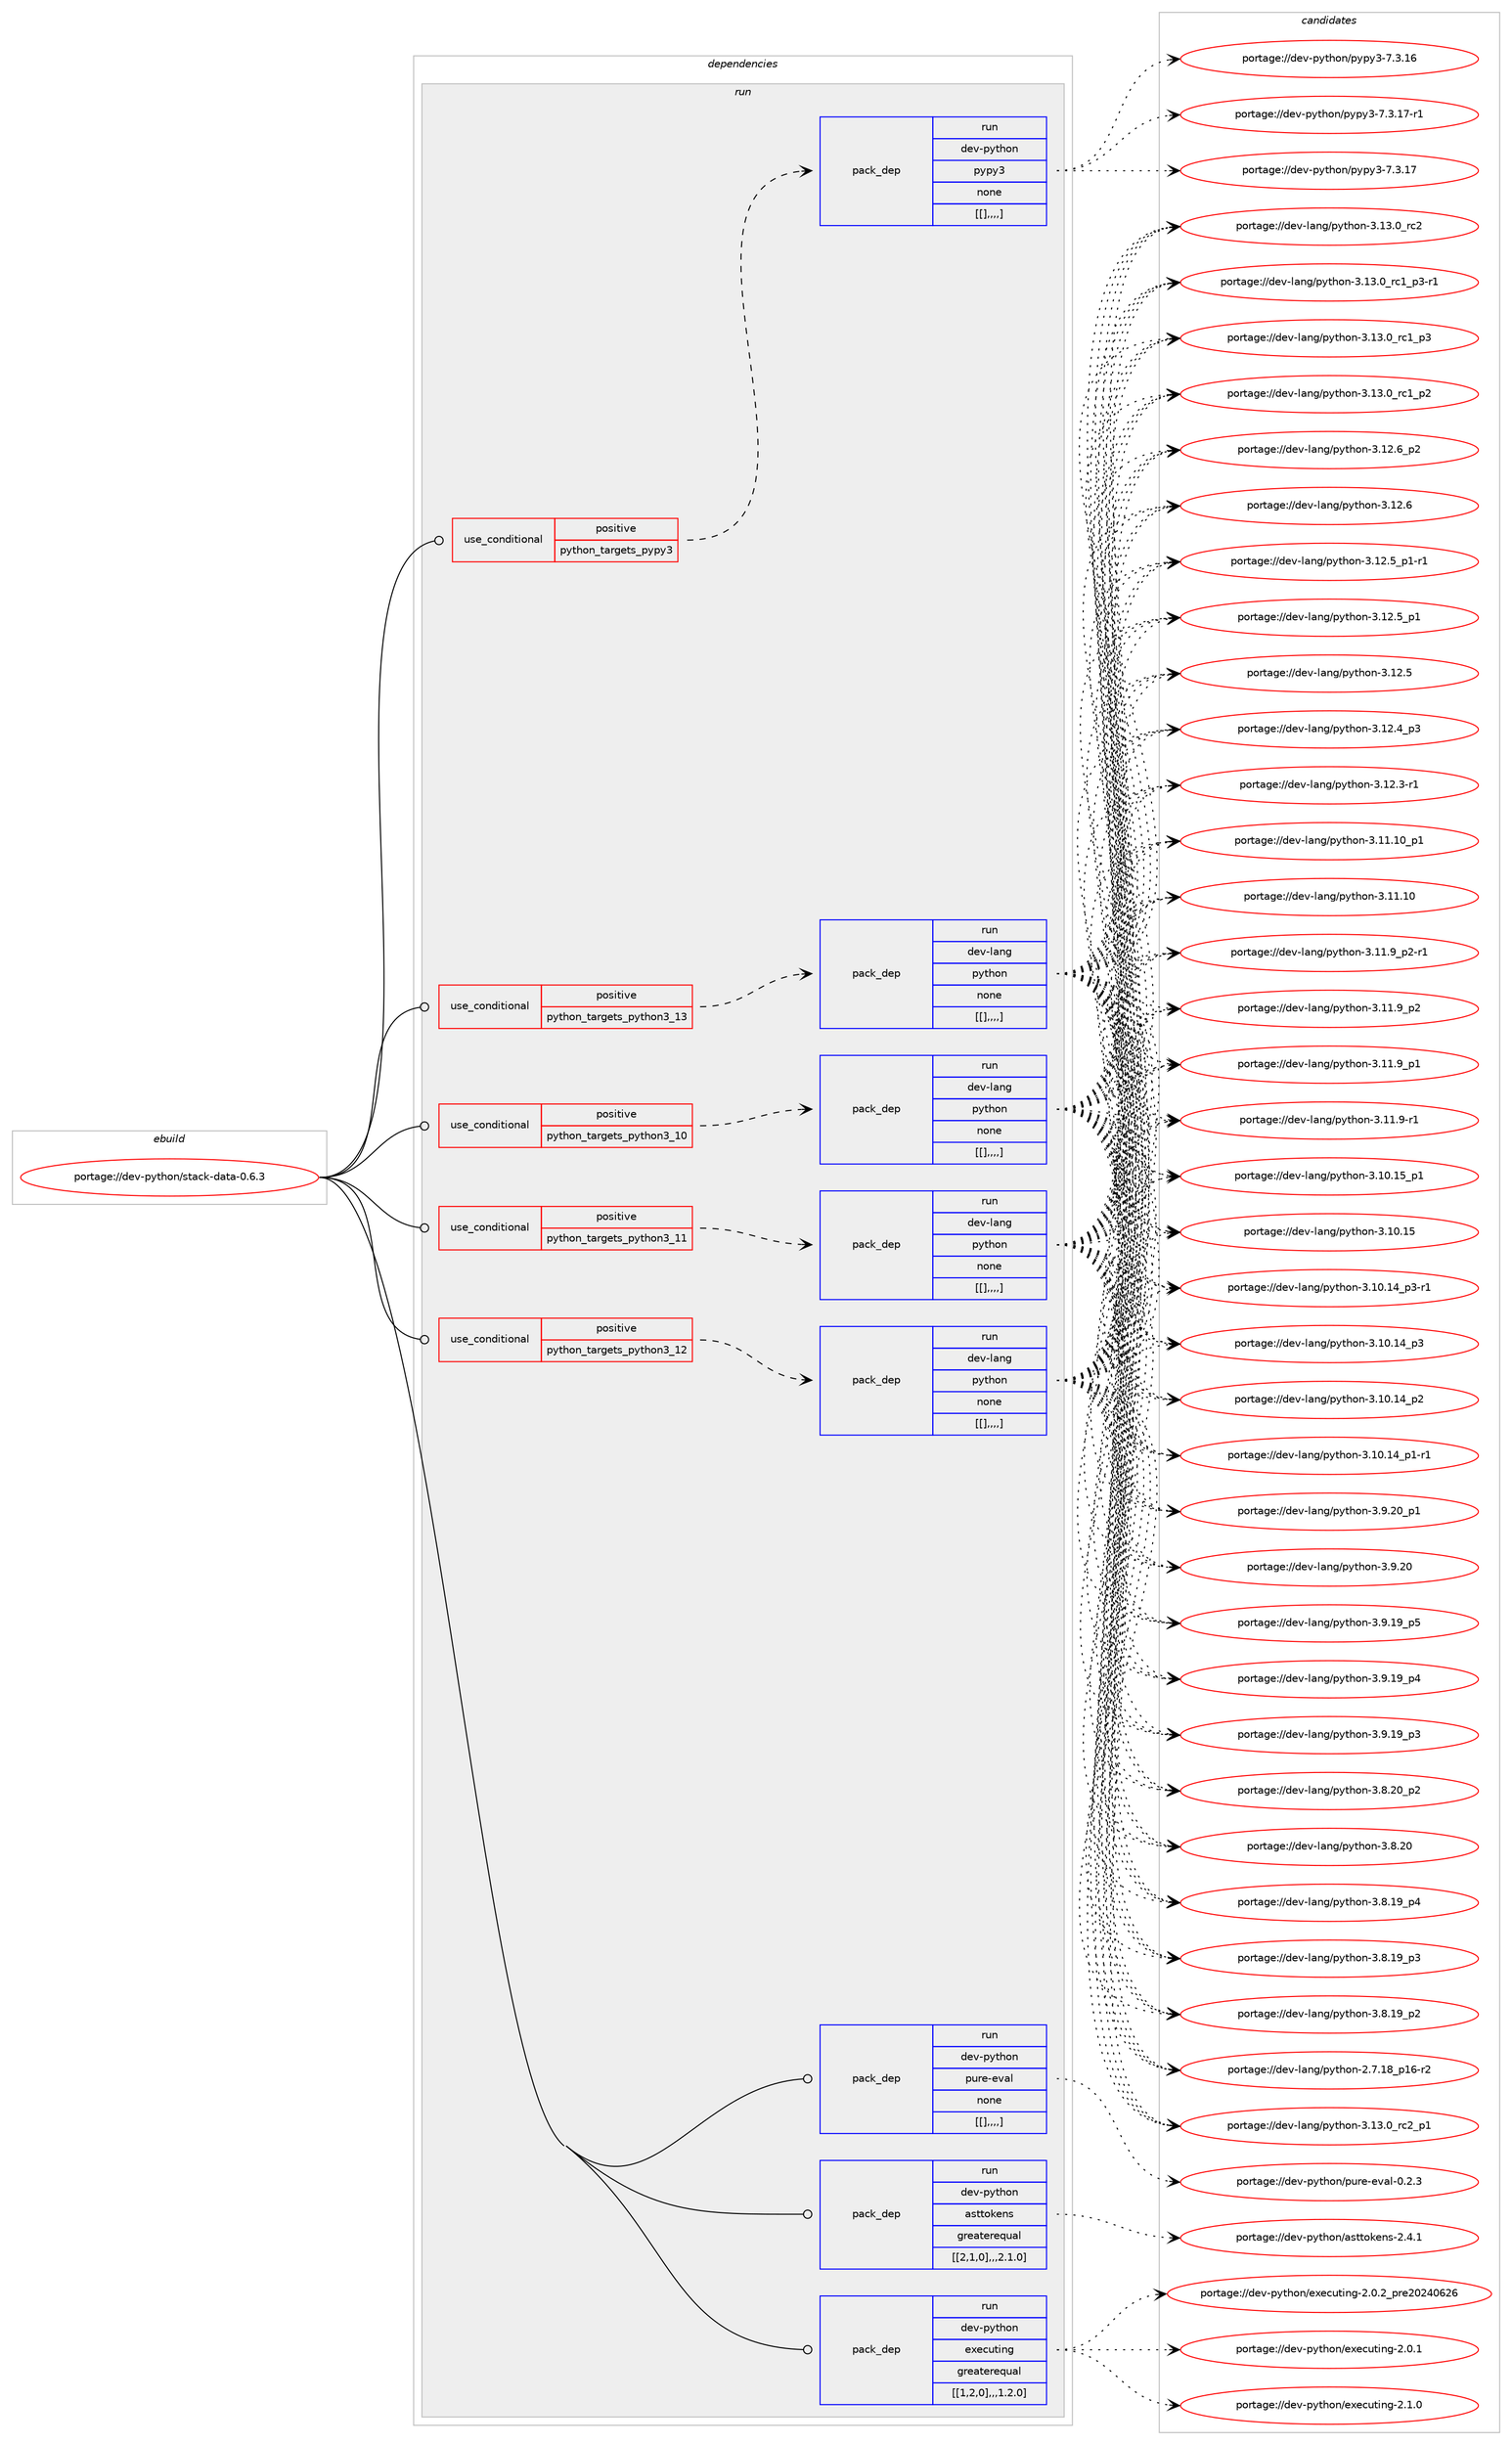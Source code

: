 digraph prolog {

# *************
# Graph options
# *************

newrank=true;
concentrate=true;
compound=true;
graph [rankdir=LR,fontname=Helvetica,fontsize=10,ranksep=1.5];#, ranksep=2.5, nodesep=0.2];
edge  [arrowhead=vee];
node  [fontname=Helvetica,fontsize=10];

# **********
# The ebuild
# **********

subgraph cluster_leftcol {
color=gray;
label=<<i>ebuild</i>>;
id [label="portage://dev-python/stack-data-0.6.3", color=red, width=4, href="../dev-python/stack-data-0.6.3.svg"];
}

# ****************
# The dependencies
# ****************

subgraph cluster_midcol {
color=gray;
label=<<i>dependencies</i>>;
subgraph cluster_compile {
fillcolor="#eeeeee";
style=filled;
label=<<i>compile</i>>;
}
subgraph cluster_compileandrun {
fillcolor="#eeeeee";
style=filled;
label=<<i>compile and run</i>>;
}
subgraph cluster_run {
fillcolor="#eeeeee";
style=filled;
label=<<i>run</i>>;
subgraph cond41836 {
dependency168052 [label=<<TABLE BORDER="0" CELLBORDER="1" CELLSPACING="0" CELLPADDING="4"><TR><TD ROWSPAN="3" CELLPADDING="10">use_conditional</TD></TR><TR><TD>positive</TD></TR><TR><TD>python_targets_pypy3</TD></TR></TABLE>>, shape=none, color=red];
subgraph pack124958 {
dependency168053 [label=<<TABLE BORDER="0" CELLBORDER="1" CELLSPACING="0" CELLPADDING="4" WIDTH="220"><TR><TD ROWSPAN="6" CELLPADDING="30">pack_dep</TD></TR><TR><TD WIDTH="110">run</TD></TR><TR><TD>dev-python</TD></TR><TR><TD>pypy3</TD></TR><TR><TD>none</TD></TR><TR><TD>[[],,,,]</TD></TR></TABLE>>, shape=none, color=blue];
}
dependency168052:e -> dependency168053:w [weight=20,style="dashed",arrowhead="vee"];
}
id:e -> dependency168052:w [weight=20,style="solid",arrowhead="odot"];
subgraph cond41837 {
dependency168054 [label=<<TABLE BORDER="0" CELLBORDER="1" CELLSPACING="0" CELLPADDING="4"><TR><TD ROWSPAN="3" CELLPADDING="10">use_conditional</TD></TR><TR><TD>positive</TD></TR><TR><TD>python_targets_python3_10</TD></TR></TABLE>>, shape=none, color=red];
subgraph pack124959 {
dependency168055 [label=<<TABLE BORDER="0" CELLBORDER="1" CELLSPACING="0" CELLPADDING="4" WIDTH="220"><TR><TD ROWSPAN="6" CELLPADDING="30">pack_dep</TD></TR><TR><TD WIDTH="110">run</TD></TR><TR><TD>dev-lang</TD></TR><TR><TD>python</TD></TR><TR><TD>none</TD></TR><TR><TD>[[],,,,]</TD></TR></TABLE>>, shape=none, color=blue];
}
dependency168054:e -> dependency168055:w [weight=20,style="dashed",arrowhead="vee"];
}
id:e -> dependency168054:w [weight=20,style="solid",arrowhead="odot"];
subgraph cond41838 {
dependency168056 [label=<<TABLE BORDER="0" CELLBORDER="1" CELLSPACING="0" CELLPADDING="4"><TR><TD ROWSPAN="3" CELLPADDING="10">use_conditional</TD></TR><TR><TD>positive</TD></TR><TR><TD>python_targets_python3_11</TD></TR></TABLE>>, shape=none, color=red];
subgraph pack124960 {
dependency168057 [label=<<TABLE BORDER="0" CELLBORDER="1" CELLSPACING="0" CELLPADDING="4" WIDTH="220"><TR><TD ROWSPAN="6" CELLPADDING="30">pack_dep</TD></TR><TR><TD WIDTH="110">run</TD></TR><TR><TD>dev-lang</TD></TR><TR><TD>python</TD></TR><TR><TD>none</TD></TR><TR><TD>[[],,,,]</TD></TR></TABLE>>, shape=none, color=blue];
}
dependency168056:e -> dependency168057:w [weight=20,style="dashed",arrowhead="vee"];
}
id:e -> dependency168056:w [weight=20,style="solid",arrowhead="odot"];
subgraph cond41839 {
dependency168058 [label=<<TABLE BORDER="0" CELLBORDER="1" CELLSPACING="0" CELLPADDING="4"><TR><TD ROWSPAN="3" CELLPADDING="10">use_conditional</TD></TR><TR><TD>positive</TD></TR><TR><TD>python_targets_python3_12</TD></TR></TABLE>>, shape=none, color=red];
subgraph pack124961 {
dependency168059 [label=<<TABLE BORDER="0" CELLBORDER="1" CELLSPACING="0" CELLPADDING="4" WIDTH="220"><TR><TD ROWSPAN="6" CELLPADDING="30">pack_dep</TD></TR><TR><TD WIDTH="110">run</TD></TR><TR><TD>dev-lang</TD></TR><TR><TD>python</TD></TR><TR><TD>none</TD></TR><TR><TD>[[],,,,]</TD></TR></TABLE>>, shape=none, color=blue];
}
dependency168058:e -> dependency168059:w [weight=20,style="dashed",arrowhead="vee"];
}
id:e -> dependency168058:w [weight=20,style="solid",arrowhead="odot"];
subgraph cond41840 {
dependency168060 [label=<<TABLE BORDER="0" CELLBORDER="1" CELLSPACING="0" CELLPADDING="4"><TR><TD ROWSPAN="3" CELLPADDING="10">use_conditional</TD></TR><TR><TD>positive</TD></TR><TR><TD>python_targets_python3_13</TD></TR></TABLE>>, shape=none, color=red];
subgraph pack124962 {
dependency168061 [label=<<TABLE BORDER="0" CELLBORDER="1" CELLSPACING="0" CELLPADDING="4" WIDTH="220"><TR><TD ROWSPAN="6" CELLPADDING="30">pack_dep</TD></TR><TR><TD WIDTH="110">run</TD></TR><TR><TD>dev-lang</TD></TR><TR><TD>python</TD></TR><TR><TD>none</TD></TR><TR><TD>[[],,,,]</TD></TR></TABLE>>, shape=none, color=blue];
}
dependency168060:e -> dependency168061:w [weight=20,style="dashed",arrowhead="vee"];
}
id:e -> dependency168060:w [weight=20,style="solid",arrowhead="odot"];
subgraph pack124963 {
dependency168062 [label=<<TABLE BORDER="0" CELLBORDER="1" CELLSPACING="0" CELLPADDING="4" WIDTH="220"><TR><TD ROWSPAN="6" CELLPADDING="30">pack_dep</TD></TR><TR><TD WIDTH="110">run</TD></TR><TR><TD>dev-python</TD></TR><TR><TD>asttokens</TD></TR><TR><TD>greaterequal</TD></TR><TR><TD>[[2,1,0],,,2.1.0]</TD></TR></TABLE>>, shape=none, color=blue];
}
id:e -> dependency168062:w [weight=20,style="solid",arrowhead="odot"];
subgraph pack124964 {
dependency168063 [label=<<TABLE BORDER="0" CELLBORDER="1" CELLSPACING="0" CELLPADDING="4" WIDTH="220"><TR><TD ROWSPAN="6" CELLPADDING="30">pack_dep</TD></TR><TR><TD WIDTH="110">run</TD></TR><TR><TD>dev-python</TD></TR><TR><TD>executing</TD></TR><TR><TD>greaterequal</TD></TR><TR><TD>[[1,2,0],,,1.2.0]</TD></TR></TABLE>>, shape=none, color=blue];
}
id:e -> dependency168063:w [weight=20,style="solid",arrowhead="odot"];
subgraph pack124965 {
dependency168064 [label=<<TABLE BORDER="0" CELLBORDER="1" CELLSPACING="0" CELLPADDING="4" WIDTH="220"><TR><TD ROWSPAN="6" CELLPADDING="30">pack_dep</TD></TR><TR><TD WIDTH="110">run</TD></TR><TR><TD>dev-python</TD></TR><TR><TD>pure-eval</TD></TR><TR><TD>none</TD></TR><TR><TD>[[],,,,]</TD></TR></TABLE>>, shape=none, color=blue];
}
id:e -> dependency168064:w [weight=20,style="solid",arrowhead="odot"];
}
}

# **************
# The candidates
# **************

subgraph cluster_choices {
rank=same;
color=gray;
label=<<i>candidates</i>>;

subgraph choice124958 {
color=black;
nodesep=1;
choice100101118451121211161041111104711212111212151455546514649554511449 [label="portage://dev-python/pypy3-7.3.17-r1", color=red, width=4,href="../dev-python/pypy3-7.3.17-r1.svg"];
choice10010111845112121116104111110471121211121215145554651464955 [label="portage://dev-python/pypy3-7.3.17", color=red, width=4,href="../dev-python/pypy3-7.3.17.svg"];
choice10010111845112121116104111110471121211121215145554651464954 [label="portage://dev-python/pypy3-7.3.16", color=red, width=4,href="../dev-python/pypy3-7.3.16.svg"];
dependency168053:e -> choice100101118451121211161041111104711212111212151455546514649554511449:w [style=dotted,weight="100"];
dependency168053:e -> choice10010111845112121116104111110471121211121215145554651464955:w [style=dotted,weight="100"];
dependency168053:e -> choice10010111845112121116104111110471121211121215145554651464954:w [style=dotted,weight="100"];
}
subgraph choice124959 {
color=black;
nodesep=1;
choice100101118451089711010347112121116104111110455146495146489511499509511249 [label="portage://dev-lang/python-3.13.0_rc2_p1", color=red, width=4,href="../dev-lang/python-3.13.0_rc2_p1.svg"];
choice10010111845108971101034711212111610411111045514649514648951149950 [label="portage://dev-lang/python-3.13.0_rc2", color=red, width=4,href="../dev-lang/python-3.13.0_rc2.svg"];
choice1001011184510897110103471121211161041111104551464951464895114994995112514511449 [label="portage://dev-lang/python-3.13.0_rc1_p3-r1", color=red, width=4,href="../dev-lang/python-3.13.0_rc1_p3-r1.svg"];
choice100101118451089711010347112121116104111110455146495146489511499499511251 [label="portage://dev-lang/python-3.13.0_rc1_p3", color=red, width=4,href="../dev-lang/python-3.13.0_rc1_p3.svg"];
choice100101118451089711010347112121116104111110455146495146489511499499511250 [label="portage://dev-lang/python-3.13.0_rc1_p2", color=red, width=4,href="../dev-lang/python-3.13.0_rc1_p2.svg"];
choice100101118451089711010347112121116104111110455146495046549511250 [label="portage://dev-lang/python-3.12.6_p2", color=red, width=4,href="../dev-lang/python-3.12.6_p2.svg"];
choice10010111845108971101034711212111610411111045514649504654 [label="portage://dev-lang/python-3.12.6", color=red, width=4,href="../dev-lang/python-3.12.6.svg"];
choice1001011184510897110103471121211161041111104551464950465395112494511449 [label="portage://dev-lang/python-3.12.5_p1-r1", color=red, width=4,href="../dev-lang/python-3.12.5_p1-r1.svg"];
choice100101118451089711010347112121116104111110455146495046539511249 [label="portage://dev-lang/python-3.12.5_p1", color=red, width=4,href="../dev-lang/python-3.12.5_p1.svg"];
choice10010111845108971101034711212111610411111045514649504653 [label="portage://dev-lang/python-3.12.5", color=red, width=4,href="../dev-lang/python-3.12.5.svg"];
choice100101118451089711010347112121116104111110455146495046529511251 [label="portage://dev-lang/python-3.12.4_p3", color=red, width=4,href="../dev-lang/python-3.12.4_p3.svg"];
choice100101118451089711010347112121116104111110455146495046514511449 [label="portage://dev-lang/python-3.12.3-r1", color=red, width=4,href="../dev-lang/python-3.12.3-r1.svg"];
choice10010111845108971101034711212111610411111045514649494649489511249 [label="portage://dev-lang/python-3.11.10_p1", color=red, width=4,href="../dev-lang/python-3.11.10_p1.svg"];
choice1001011184510897110103471121211161041111104551464949464948 [label="portage://dev-lang/python-3.11.10", color=red, width=4,href="../dev-lang/python-3.11.10.svg"];
choice1001011184510897110103471121211161041111104551464949465795112504511449 [label="portage://dev-lang/python-3.11.9_p2-r1", color=red, width=4,href="../dev-lang/python-3.11.9_p2-r1.svg"];
choice100101118451089711010347112121116104111110455146494946579511250 [label="portage://dev-lang/python-3.11.9_p2", color=red, width=4,href="../dev-lang/python-3.11.9_p2.svg"];
choice100101118451089711010347112121116104111110455146494946579511249 [label="portage://dev-lang/python-3.11.9_p1", color=red, width=4,href="../dev-lang/python-3.11.9_p1.svg"];
choice100101118451089711010347112121116104111110455146494946574511449 [label="portage://dev-lang/python-3.11.9-r1", color=red, width=4,href="../dev-lang/python-3.11.9-r1.svg"];
choice10010111845108971101034711212111610411111045514649484649539511249 [label="portage://dev-lang/python-3.10.15_p1", color=red, width=4,href="../dev-lang/python-3.10.15_p1.svg"];
choice1001011184510897110103471121211161041111104551464948464953 [label="portage://dev-lang/python-3.10.15", color=red, width=4,href="../dev-lang/python-3.10.15.svg"];
choice100101118451089711010347112121116104111110455146494846495295112514511449 [label="portage://dev-lang/python-3.10.14_p3-r1", color=red, width=4,href="../dev-lang/python-3.10.14_p3-r1.svg"];
choice10010111845108971101034711212111610411111045514649484649529511251 [label="portage://dev-lang/python-3.10.14_p3", color=red, width=4,href="../dev-lang/python-3.10.14_p3.svg"];
choice10010111845108971101034711212111610411111045514649484649529511250 [label="portage://dev-lang/python-3.10.14_p2", color=red, width=4,href="../dev-lang/python-3.10.14_p2.svg"];
choice100101118451089711010347112121116104111110455146494846495295112494511449 [label="portage://dev-lang/python-3.10.14_p1-r1", color=red, width=4,href="../dev-lang/python-3.10.14_p1-r1.svg"];
choice100101118451089711010347112121116104111110455146574650489511249 [label="portage://dev-lang/python-3.9.20_p1", color=red, width=4,href="../dev-lang/python-3.9.20_p1.svg"];
choice10010111845108971101034711212111610411111045514657465048 [label="portage://dev-lang/python-3.9.20", color=red, width=4,href="../dev-lang/python-3.9.20.svg"];
choice100101118451089711010347112121116104111110455146574649579511253 [label="portage://dev-lang/python-3.9.19_p5", color=red, width=4,href="../dev-lang/python-3.9.19_p5.svg"];
choice100101118451089711010347112121116104111110455146574649579511252 [label="portage://dev-lang/python-3.9.19_p4", color=red, width=4,href="../dev-lang/python-3.9.19_p4.svg"];
choice100101118451089711010347112121116104111110455146574649579511251 [label="portage://dev-lang/python-3.9.19_p3", color=red, width=4,href="../dev-lang/python-3.9.19_p3.svg"];
choice100101118451089711010347112121116104111110455146564650489511250 [label="portage://dev-lang/python-3.8.20_p2", color=red, width=4,href="../dev-lang/python-3.8.20_p2.svg"];
choice10010111845108971101034711212111610411111045514656465048 [label="portage://dev-lang/python-3.8.20", color=red, width=4,href="../dev-lang/python-3.8.20.svg"];
choice100101118451089711010347112121116104111110455146564649579511252 [label="portage://dev-lang/python-3.8.19_p4", color=red, width=4,href="../dev-lang/python-3.8.19_p4.svg"];
choice100101118451089711010347112121116104111110455146564649579511251 [label="portage://dev-lang/python-3.8.19_p3", color=red, width=4,href="../dev-lang/python-3.8.19_p3.svg"];
choice100101118451089711010347112121116104111110455146564649579511250 [label="portage://dev-lang/python-3.8.19_p2", color=red, width=4,href="../dev-lang/python-3.8.19_p2.svg"];
choice100101118451089711010347112121116104111110455046554649569511249544511450 [label="portage://dev-lang/python-2.7.18_p16-r2", color=red, width=4,href="../dev-lang/python-2.7.18_p16-r2.svg"];
dependency168055:e -> choice100101118451089711010347112121116104111110455146495146489511499509511249:w [style=dotted,weight="100"];
dependency168055:e -> choice10010111845108971101034711212111610411111045514649514648951149950:w [style=dotted,weight="100"];
dependency168055:e -> choice1001011184510897110103471121211161041111104551464951464895114994995112514511449:w [style=dotted,weight="100"];
dependency168055:e -> choice100101118451089711010347112121116104111110455146495146489511499499511251:w [style=dotted,weight="100"];
dependency168055:e -> choice100101118451089711010347112121116104111110455146495146489511499499511250:w [style=dotted,weight="100"];
dependency168055:e -> choice100101118451089711010347112121116104111110455146495046549511250:w [style=dotted,weight="100"];
dependency168055:e -> choice10010111845108971101034711212111610411111045514649504654:w [style=dotted,weight="100"];
dependency168055:e -> choice1001011184510897110103471121211161041111104551464950465395112494511449:w [style=dotted,weight="100"];
dependency168055:e -> choice100101118451089711010347112121116104111110455146495046539511249:w [style=dotted,weight="100"];
dependency168055:e -> choice10010111845108971101034711212111610411111045514649504653:w [style=dotted,weight="100"];
dependency168055:e -> choice100101118451089711010347112121116104111110455146495046529511251:w [style=dotted,weight="100"];
dependency168055:e -> choice100101118451089711010347112121116104111110455146495046514511449:w [style=dotted,weight="100"];
dependency168055:e -> choice10010111845108971101034711212111610411111045514649494649489511249:w [style=dotted,weight="100"];
dependency168055:e -> choice1001011184510897110103471121211161041111104551464949464948:w [style=dotted,weight="100"];
dependency168055:e -> choice1001011184510897110103471121211161041111104551464949465795112504511449:w [style=dotted,weight="100"];
dependency168055:e -> choice100101118451089711010347112121116104111110455146494946579511250:w [style=dotted,weight="100"];
dependency168055:e -> choice100101118451089711010347112121116104111110455146494946579511249:w [style=dotted,weight="100"];
dependency168055:e -> choice100101118451089711010347112121116104111110455146494946574511449:w [style=dotted,weight="100"];
dependency168055:e -> choice10010111845108971101034711212111610411111045514649484649539511249:w [style=dotted,weight="100"];
dependency168055:e -> choice1001011184510897110103471121211161041111104551464948464953:w [style=dotted,weight="100"];
dependency168055:e -> choice100101118451089711010347112121116104111110455146494846495295112514511449:w [style=dotted,weight="100"];
dependency168055:e -> choice10010111845108971101034711212111610411111045514649484649529511251:w [style=dotted,weight="100"];
dependency168055:e -> choice10010111845108971101034711212111610411111045514649484649529511250:w [style=dotted,weight="100"];
dependency168055:e -> choice100101118451089711010347112121116104111110455146494846495295112494511449:w [style=dotted,weight="100"];
dependency168055:e -> choice100101118451089711010347112121116104111110455146574650489511249:w [style=dotted,weight="100"];
dependency168055:e -> choice10010111845108971101034711212111610411111045514657465048:w [style=dotted,weight="100"];
dependency168055:e -> choice100101118451089711010347112121116104111110455146574649579511253:w [style=dotted,weight="100"];
dependency168055:e -> choice100101118451089711010347112121116104111110455146574649579511252:w [style=dotted,weight="100"];
dependency168055:e -> choice100101118451089711010347112121116104111110455146574649579511251:w [style=dotted,weight="100"];
dependency168055:e -> choice100101118451089711010347112121116104111110455146564650489511250:w [style=dotted,weight="100"];
dependency168055:e -> choice10010111845108971101034711212111610411111045514656465048:w [style=dotted,weight="100"];
dependency168055:e -> choice100101118451089711010347112121116104111110455146564649579511252:w [style=dotted,weight="100"];
dependency168055:e -> choice100101118451089711010347112121116104111110455146564649579511251:w [style=dotted,weight="100"];
dependency168055:e -> choice100101118451089711010347112121116104111110455146564649579511250:w [style=dotted,weight="100"];
dependency168055:e -> choice100101118451089711010347112121116104111110455046554649569511249544511450:w [style=dotted,weight="100"];
}
subgraph choice124960 {
color=black;
nodesep=1;
choice100101118451089711010347112121116104111110455146495146489511499509511249 [label="portage://dev-lang/python-3.13.0_rc2_p1", color=red, width=4,href="../dev-lang/python-3.13.0_rc2_p1.svg"];
choice10010111845108971101034711212111610411111045514649514648951149950 [label="portage://dev-lang/python-3.13.0_rc2", color=red, width=4,href="../dev-lang/python-3.13.0_rc2.svg"];
choice1001011184510897110103471121211161041111104551464951464895114994995112514511449 [label="portage://dev-lang/python-3.13.0_rc1_p3-r1", color=red, width=4,href="../dev-lang/python-3.13.0_rc1_p3-r1.svg"];
choice100101118451089711010347112121116104111110455146495146489511499499511251 [label="portage://dev-lang/python-3.13.0_rc1_p3", color=red, width=4,href="../dev-lang/python-3.13.0_rc1_p3.svg"];
choice100101118451089711010347112121116104111110455146495146489511499499511250 [label="portage://dev-lang/python-3.13.0_rc1_p2", color=red, width=4,href="../dev-lang/python-3.13.0_rc1_p2.svg"];
choice100101118451089711010347112121116104111110455146495046549511250 [label="portage://dev-lang/python-3.12.6_p2", color=red, width=4,href="../dev-lang/python-3.12.6_p2.svg"];
choice10010111845108971101034711212111610411111045514649504654 [label="portage://dev-lang/python-3.12.6", color=red, width=4,href="../dev-lang/python-3.12.6.svg"];
choice1001011184510897110103471121211161041111104551464950465395112494511449 [label="portage://dev-lang/python-3.12.5_p1-r1", color=red, width=4,href="../dev-lang/python-3.12.5_p1-r1.svg"];
choice100101118451089711010347112121116104111110455146495046539511249 [label="portage://dev-lang/python-3.12.5_p1", color=red, width=4,href="../dev-lang/python-3.12.5_p1.svg"];
choice10010111845108971101034711212111610411111045514649504653 [label="portage://dev-lang/python-3.12.5", color=red, width=4,href="../dev-lang/python-3.12.5.svg"];
choice100101118451089711010347112121116104111110455146495046529511251 [label="portage://dev-lang/python-3.12.4_p3", color=red, width=4,href="../dev-lang/python-3.12.4_p3.svg"];
choice100101118451089711010347112121116104111110455146495046514511449 [label="portage://dev-lang/python-3.12.3-r1", color=red, width=4,href="../dev-lang/python-3.12.3-r1.svg"];
choice10010111845108971101034711212111610411111045514649494649489511249 [label="portage://dev-lang/python-3.11.10_p1", color=red, width=4,href="../dev-lang/python-3.11.10_p1.svg"];
choice1001011184510897110103471121211161041111104551464949464948 [label="portage://dev-lang/python-3.11.10", color=red, width=4,href="../dev-lang/python-3.11.10.svg"];
choice1001011184510897110103471121211161041111104551464949465795112504511449 [label="portage://dev-lang/python-3.11.9_p2-r1", color=red, width=4,href="../dev-lang/python-3.11.9_p2-r1.svg"];
choice100101118451089711010347112121116104111110455146494946579511250 [label="portage://dev-lang/python-3.11.9_p2", color=red, width=4,href="../dev-lang/python-3.11.9_p2.svg"];
choice100101118451089711010347112121116104111110455146494946579511249 [label="portage://dev-lang/python-3.11.9_p1", color=red, width=4,href="../dev-lang/python-3.11.9_p1.svg"];
choice100101118451089711010347112121116104111110455146494946574511449 [label="portage://dev-lang/python-3.11.9-r1", color=red, width=4,href="../dev-lang/python-3.11.9-r1.svg"];
choice10010111845108971101034711212111610411111045514649484649539511249 [label="portage://dev-lang/python-3.10.15_p1", color=red, width=4,href="../dev-lang/python-3.10.15_p1.svg"];
choice1001011184510897110103471121211161041111104551464948464953 [label="portage://dev-lang/python-3.10.15", color=red, width=4,href="../dev-lang/python-3.10.15.svg"];
choice100101118451089711010347112121116104111110455146494846495295112514511449 [label="portage://dev-lang/python-3.10.14_p3-r1", color=red, width=4,href="../dev-lang/python-3.10.14_p3-r1.svg"];
choice10010111845108971101034711212111610411111045514649484649529511251 [label="portage://dev-lang/python-3.10.14_p3", color=red, width=4,href="../dev-lang/python-3.10.14_p3.svg"];
choice10010111845108971101034711212111610411111045514649484649529511250 [label="portage://dev-lang/python-3.10.14_p2", color=red, width=4,href="../dev-lang/python-3.10.14_p2.svg"];
choice100101118451089711010347112121116104111110455146494846495295112494511449 [label="portage://dev-lang/python-3.10.14_p1-r1", color=red, width=4,href="../dev-lang/python-3.10.14_p1-r1.svg"];
choice100101118451089711010347112121116104111110455146574650489511249 [label="portage://dev-lang/python-3.9.20_p1", color=red, width=4,href="../dev-lang/python-3.9.20_p1.svg"];
choice10010111845108971101034711212111610411111045514657465048 [label="portage://dev-lang/python-3.9.20", color=red, width=4,href="../dev-lang/python-3.9.20.svg"];
choice100101118451089711010347112121116104111110455146574649579511253 [label="portage://dev-lang/python-3.9.19_p5", color=red, width=4,href="../dev-lang/python-3.9.19_p5.svg"];
choice100101118451089711010347112121116104111110455146574649579511252 [label="portage://dev-lang/python-3.9.19_p4", color=red, width=4,href="../dev-lang/python-3.9.19_p4.svg"];
choice100101118451089711010347112121116104111110455146574649579511251 [label="portage://dev-lang/python-3.9.19_p3", color=red, width=4,href="../dev-lang/python-3.9.19_p3.svg"];
choice100101118451089711010347112121116104111110455146564650489511250 [label="portage://dev-lang/python-3.8.20_p2", color=red, width=4,href="../dev-lang/python-3.8.20_p2.svg"];
choice10010111845108971101034711212111610411111045514656465048 [label="portage://dev-lang/python-3.8.20", color=red, width=4,href="../dev-lang/python-3.8.20.svg"];
choice100101118451089711010347112121116104111110455146564649579511252 [label="portage://dev-lang/python-3.8.19_p4", color=red, width=4,href="../dev-lang/python-3.8.19_p4.svg"];
choice100101118451089711010347112121116104111110455146564649579511251 [label="portage://dev-lang/python-3.8.19_p3", color=red, width=4,href="../dev-lang/python-3.8.19_p3.svg"];
choice100101118451089711010347112121116104111110455146564649579511250 [label="portage://dev-lang/python-3.8.19_p2", color=red, width=4,href="../dev-lang/python-3.8.19_p2.svg"];
choice100101118451089711010347112121116104111110455046554649569511249544511450 [label="portage://dev-lang/python-2.7.18_p16-r2", color=red, width=4,href="../dev-lang/python-2.7.18_p16-r2.svg"];
dependency168057:e -> choice100101118451089711010347112121116104111110455146495146489511499509511249:w [style=dotted,weight="100"];
dependency168057:e -> choice10010111845108971101034711212111610411111045514649514648951149950:w [style=dotted,weight="100"];
dependency168057:e -> choice1001011184510897110103471121211161041111104551464951464895114994995112514511449:w [style=dotted,weight="100"];
dependency168057:e -> choice100101118451089711010347112121116104111110455146495146489511499499511251:w [style=dotted,weight="100"];
dependency168057:e -> choice100101118451089711010347112121116104111110455146495146489511499499511250:w [style=dotted,weight="100"];
dependency168057:e -> choice100101118451089711010347112121116104111110455146495046549511250:w [style=dotted,weight="100"];
dependency168057:e -> choice10010111845108971101034711212111610411111045514649504654:w [style=dotted,weight="100"];
dependency168057:e -> choice1001011184510897110103471121211161041111104551464950465395112494511449:w [style=dotted,weight="100"];
dependency168057:e -> choice100101118451089711010347112121116104111110455146495046539511249:w [style=dotted,weight="100"];
dependency168057:e -> choice10010111845108971101034711212111610411111045514649504653:w [style=dotted,weight="100"];
dependency168057:e -> choice100101118451089711010347112121116104111110455146495046529511251:w [style=dotted,weight="100"];
dependency168057:e -> choice100101118451089711010347112121116104111110455146495046514511449:w [style=dotted,weight="100"];
dependency168057:e -> choice10010111845108971101034711212111610411111045514649494649489511249:w [style=dotted,weight="100"];
dependency168057:e -> choice1001011184510897110103471121211161041111104551464949464948:w [style=dotted,weight="100"];
dependency168057:e -> choice1001011184510897110103471121211161041111104551464949465795112504511449:w [style=dotted,weight="100"];
dependency168057:e -> choice100101118451089711010347112121116104111110455146494946579511250:w [style=dotted,weight="100"];
dependency168057:e -> choice100101118451089711010347112121116104111110455146494946579511249:w [style=dotted,weight="100"];
dependency168057:e -> choice100101118451089711010347112121116104111110455146494946574511449:w [style=dotted,weight="100"];
dependency168057:e -> choice10010111845108971101034711212111610411111045514649484649539511249:w [style=dotted,weight="100"];
dependency168057:e -> choice1001011184510897110103471121211161041111104551464948464953:w [style=dotted,weight="100"];
dependency168057:e -> choice100101118451089711010347112121116104111110455146494846495295112514511449:w [style=dotted,weight="100"];
dependency168057:e -> choice10010111845108971101034711212111610411111045514649484649529511251:w [style=dotted,weight="100"];
dependency168057:e -> choice10010111845108971101034711212111610411111045514649484649529511250:w [style=dotted,weight="100"];
dependency168057:e -> choice100101118451089711010347112121116104111110455146494846495295112494511449:w [style=dotted,weight="100"];
dependency168057:e -> choice100101118451089711010347112121116104111110455146574650489511249:w [style=dotted,weight="100"];
dependency168057:e -> choice10010111845108971101034711212111610411111045514657465048:w [style=dotted,weight="100"];
dependency168057:e -> choice100101118451089711010347112121116104111110455146574649579511253:w [style=dotted,weight="100"];
dependency168057:e -> choice100101118451089711010347112121116104111110455146574649579511252:w [style=dotted,weight="100"];
dependency168057:e -> choice100101118451089711010347112121116104111110455146574649579511251:w [style=dotted,weight="100"];
dependency168057:e -> choice100101118451089711010347112121116104111110455146564650489511250:w [style=dotted,weight="100"];
dependency168057:e -> choice10010111845108971101034711212111610411111045514656465048:w [style=dotted,weight="100"];
dependency168057:e -> choice100101118451089711010347112121116104111110455146564649579511252:w [style=dotted,weight="100"];
dependency168057:e -> choice100101118451089711010347112121116104111110455146564649579511251:w [style=dotted,weight="100"];
dependency168057:e -> choice100101118451089711010347112121116104111110455146564649579511250:w [style=dotted,weight="100"];
dependency168057:e -> choice100101118451089711010347112121116104111110455046554649569511249544511450:w [style=dotted,weight="100"];
}
subgraph choice124961 {
color=black;
nodesep=1;
choice100101118451089711010347112121116104111110455146495146489511499509511249 [label="portage://dev-lang/python-3.13.0_rc2_p1", color=red, width=4,href="../dev-lang/python-3.13.0_rc2_p1.svg"];
choice10010111845108971101034711212111610411111045514649514648951149950 [label="portage://dev-lang/python-3.13.0_rc2", color=red, width=4,href="../dev-lang/python-3.13.0_rc2.svg"];
choice1001011184510897110103471121211161041111104551464951464895114994995112514511449 [label="portage://dev-lang/python-3.13.0_rc1_p3-r1", color=red, width=4,href="../dev-lang/python-3.13.0_rc1_p3-r1.svg"];
choice100101118451089711010347112121116104111110455146495146489511499499511251 [label="portage://dev-lang/python-3.13.0_rc1_p3", color=red, width=4,href="../dev-lang/python-3.13.0_rc1_p3.svg"];
choice100101118451089711010347112121116104111110455146495146489511499499511250 [label="portage://dev-lang/python-3.13.0_rc1_p2", color=red, width=4,href="../dev-lang/python-3.13.0_rc1_p2.svg"];
choice100101118451089711010347112121116104111110455146495046549511250 [label="portage://dev-lang/python-3.12.6_p2", color=red, width=4,href="../dev-lang/python-3.12.6_p2.svg"];
choice10010111845108971101034711212111610411111045514649504654 [label="portage://dev-lang/python-3.12.6", color=red, width=4,href="../dev-lang/python-3.12.6.svg"];
choice1001011184510897110103471121211161041111104551464950465395112494511449 [label="portage://dev-lang/python-3.12.5_p1-r1", color=red, width=4,href="../dev-lang/python-3.12.5_p1-r1.svg"];
choice100101118451089711010347112121116104111110455146495046539511249 [label="portage://dev-lang/python-3.12.5_p1", color=red, width=4,href="../dev-lang/python-3.12.5_p1.svg"];
choice10010111845108971101034711212111610411111045514649504653 [label="portage://dev-lang/python-3.12.5", color=red, width=4,href="../dev-lang/python-3.12.5.svg"];
choice100101118451089711010347112121116104111110455146495046529511251 [label="portage://dev-lang/python-3.12.4_p3", color=red, width=4,href="../dev-lang/python-3.12.4_p3.svg"];
choice100101118451089711010347112121116104111110455146495046514511449 [label="portage://dev-lang/python-3.12.3-r1", color=red, width=4,href="../dev-lang/python-3.12.3-r1.svg"];
choice10010111845108971101034711212111610411111045514649494649489511249 [label="portage://dev-lang/python-3.11.10_p1", color=red, width=4,href="../dev-lang/python-3.11.10_p1.svg"];
choice1001011184510897110103471121211161041111104551464949464948 [label="portage://dev-lang/python-3.11.10", color=red, width=4,href="../dev-lang/python-3.11.10.svg"];
choice1001011184510897110103471121211161041111104551464949465795112504511449 [label="portage://dev-lang/python-3.11.9_p2-r1", color=red, width=4,href="../dev-lang/python-3.11.9_p2-r1.svg"];
choice100101118451089711010347112121116104111110455146494946579511250 [label="portage://dev-lang/python-3.11.9_p2", color=red, width=4,href="../dev-lang/python-3.11.9_p2.svg"];
choice100101118451089711010347112121116104111110455146494946579511249 [label="portage://dev-lang/python-3.11.9_p1", color=red, width=4,href="../dev-lang/python-3.11.9_p1.svg"];
choice100101118451089711010347112121116104111110455146494946574511449 [label="portage://dev-lang/python-3.11.9-r1", color=red, width=4,href="../dev-lang/python-3.11.9-r1.svg"];
choice10010111845108971101034711212111610411111045514649484649539511249 [label="portage://dev-lang/python-3.10.15_p1", color=red, width=4,href="../dev-lang/python-3.10.15_p1.svg"];
choice1001011184510897110103471121211161041111104551464948464953 [label="portage://dev-lang/python-3.10.15", color=red, width=4,href="../dev-lang/python-3.10.15.svg"];
choice100101118451089711010347112121116104111110455146494846495295112514511449 [label="portage://dev-lang/python-3.10.14_p3-r1", color=red, width=4,href="../dev-lang/python-3.10.14_p3-r1.svg"];
choice10010111845108971101034711212111610411111045514649484649529511251 [label="portage://dev-lang/python-3.10.14_p3", color=red, width=4,href="../dev-lang/python-3.10.14_p3.svg"];
choice10010111845108971101034711212111610411111045514649484649529511250 [label="portage://dev-lang/python-3.10.14_p2", color=red, width=4,href="../dev-lang/python-3.10.14_p2.svg"];
choice100101118451089711010347112121116104111110455146494846495295112494511449 [label="portage://dev-lang/python-3.10.14_p1-r1", color=red, width=4,href="../dev-lang/python-3.10.14_p1-r1.svg"];
choice100101118451089711010347112121116104111110455146574650489511249 [label="portage://dev-lang/python-3.9.20_p1", color=red, width=4,href="../dev-lang/python-3.9.20_p1.svg"];
choice10010111845108971101034711212111610411111045514657465048 [label="portage://dev-lang/python-3.9.20", color=red, width=4,href="../dev-lang/python-3.9.20.svg"];
choice100101118451089711010347112121116104111110455146574649579511253 [label="portage://dev-lang/python-3.9.19_p5", color=red, width=4,href="../dev-lang/python-3.9.19_p5.svg"];
choice100101118451089711010347112121116104111110455146574649579511252 [label="portage://dev-lang/python-3.9.19_p4", color=red, width=4,href="../dev-lang/python-3.9.19_p4.svg"];
choice100101118451089711010347112121116104111110455146574649579511251 [label="portage://dev-lang/python-3.9.19_p3", color=red, width=4,href="../dev-lang/python-3.9.19_p3.svg"];
choice100101118451089711010347112121116104111110455146564650489511250 [label="portage://dev-lang/python-3.8.20_p2", color=red, width=4,href="../dev-lang/python-3.8.20_p2.svg"];
choice10010111845108971101034711212111610411111045514656465048 [label="portage://dev-lang/python-3.8.20", color=red, width=4,href="../dev-lang/python-3.8.20.svg"];
choice100101118451089711010347112121116104111110455146564649579511252 [label="portage://dev-lang/python-3.8.19_p4", color=red, width=4,href="../dev-lang/python-3.8.19_p4.svg"];
choice100101118451089711010347112121116104111110455146564649579511251 [label="portage://dev-lang/python-3.8.19_p3", color=red, width=4,href="../dev-lang/python-3.8.19_p3.svg"];
choice100101118451089711010347112121116104111110455146564649579511250 [label="portage://dev-lang/python-3.8.19_p2", color=red, width=4,href="../dev-lang/python-3.8.19_p2.svg"];
choice100101118451089711010347112121116104111110455046554649569511249544511450 [label="portage://dev-lang/python-2.7.18_p16-r2", color=red, width=4,href="../dev-lang/python-2.7.18_p16-r2.svg"];
dependency168059:e -> choice100101118451089711010347112121116104111110455146495146489511499509511249:w [style=dotted,weight="100"];
dependency168059:e -> choice10010111845108971101034711212111610411111045514649514648951149950:w [style=dotted,weight="100"];
dependency168059:e -> choice1001011184510897110103471121211161041111104551464951464895114994995112514511449:w [style=dotted,weight="100"];
dependency168059:e -> choice100101118451089711010347112121116104111110455146495146489511499499511251:w [style=dotted,weight="100"];
dependency168059:e -> choice100101118451089711010347112121116104111110455146495146489511499499511250:w [style=dotted,weight="100"];
dependency168059:e -> choice100101118451089711010347112121116104111110455146495046549511250:w [style=dotted,weight="100"];
dependency168059:e -> choice10010111845108971101034711212111610411111045514649504654:w [style=dotted,weight="100"];
dependency168059:e -> choice1001011184510897110103471121211161041111104551464950465395112494511449:w [style=dotted,weight="100"];
dependency168059:e -> choice100101118451089711010347112121116104111110455146495046539511249:w [style=dotted,weight="100"];
dependency168059:e -> choice10010111845108971101034711212111610411111045514649504653:w [style=dotted,weight="100"];
dependency168059:e -> choice100101118451089711010347112121116104111110455146495046529511251:w [style=dotted,weight="100"];
dependency168059:e -> choice100101118451089711010347112121116104111110455146495046514511449:w [style=dotted,weight="100"];
dependency168059:e -> choice10010111845108971101034711212111610411111045514649494649489511249:w [style=dotted,weight="100"];
dependency168059:e -> choice1001011184510897110103471121211161041111104551464949464948:w [style=dotted,weight="100"];
dependency168059:e -> choice1001011184510897110103471121211161041111104551464949465795112504511449:w [style=dotted,weight="100"];
dependency168059:e -> choice100101118451089711010347112121116104111110455146494946579511250:w [style=dotted,weight="100"];
dependency168059:e -> choice100101118451089711010347112121116104111110455146494946579511249:w [style=dotted,weight="100"];
dependency168059:e -> choice100101118451089711010347112121116104111110455146494946574511449:w [style=dotted,weight="100"];
dependency168059:e -> choice10010111845108971101034711212111610411111045514649484649539511249:w [style=dotted,weight="100"];
dependency168059:e -> choice1001011184510897110103471121211161041111104551464948464953:w [style=dotted,weight="100"];
dependency168059:e -> choice100101118451089711010347112121116104111110455146494846495295112514511449:w [style=dotted,weight="100"];
dependency168059:e -> choice10010111845108971101034711212111610411111045514649484649529511251:w [style=dotted,weight="100"];
dependency168059:e -> choice10010111845108971101034711212111610411111045514649484649529511250:w [style=dotted,weight="100"];
dependency168059:e -> choice100101118451089711010347112121116104111110455146494846495295112494511449:w [style=dotted,weight="100"];
dependency168059:e -> choice100101118451089711010347112121116104111110455146574650489511249:w [style=dotted,weight="100"];
dependency168059:e -> choice10010111845108971101034711212111610411111045514657465048:w [style=dotted,weight="100"];
dependency168059:e -> choice100101118451089711010347112121116104111110455146574649579511253:w [style=dotted,weight="100"];
dependency168059:e -> choice100101118451089711010347112121116104111110455146574649579511252:w [style=dotted,weight="100"];
dependency168059:e -> choice100101118451089711010347112121116104111110455146574649579511251:w [style=dotted,weight="100"];
dependency168059:e -> choice100101118451089711010347112121116104111110455146564650489511250:w [style=dotted,weight="100"];
dependency168059:e -> choice10010111845108971101034711212111610411111045514656465048:w [style=dotted,weight="100"];
dependency168059:e -> choice100101118451089711010347112121116104111110455146564649579511252:w [style=dotted,weight="100"];
dependency168059:e -> choice100101118451089711010347112121116104111110455146564649579511251:w [style=dotted,weight="100"];
dependency168059:e -> choice100101118451089711010347112121116104111110455146564649579511250:w [style=dotted,weight="100"];
dependency168059:e -> choice100101118451089711010347112121116104111110455046554649569511249544511450:w [style=dotted,weight="100"];
}
subgraph choice124962 {
color=black;
nodesep=1;
choice100101118451089711010347112121116104111110455146495146489511499509511249 [label="portage://dev-lang/python-3.13.0_rc2_p1", color=red, width=4,href="../dev-lang/python-3.13.0_rc2_p1.svg"];
choice10010111845108971101034711212111610411111045514649514648951149950 [label="portage://dev-lang/python-3.13.0_rc2", color=red, width=4,href="../dev-lang/python-3.13.0_rc2.svg"];
choice1001011184510897110103471121211161041111104551464951464895114994995112514511449 [label="portage://dev-lang/python-3.13.0_rc1_p3-r1", color=red, width=4,href="../dev-lang/python-3.13.0_rc1_p3-r1.svg"];
choice100101118451089711010347112121116104111110455146495146489511499499511251 [label="portage://dev-lang/python-3.13.0_rc1_p3", color=red, width=4,href="../dev-lang/python-3.13.0_rc1_p3.svg"];
choice100101118451089711010347112121116104111110455146495146489511499499511250 [label="portage://dev-lang/python-3.13.0_rc1_p2", color=red, width=4,href="../dev-lang/python-3.13.0_rc1_p2.svg"];
choice100101118451089711010347112121116104111110455146495046549511250 [label="portage://dev-lang/python-3.12.6_p2", color=red, width=4,href="../dev-lang/python-3.12.6_p2.svg"];
choice10010111845108971101034711212111610411111045514649504654 [label="portage://dev-lang/python-3.12.6", color=red, width=4,href="../dev-lang/python-3.12.6.svg"];
choice1001011184510897110103471121211161041111104551464950465395112494511449 [label="portage://dev-lang/python-3.12.5_p1-r1", color=red, width=4,href="../dev-lang/python-3.12.5_p1-r1.svg"];
choice100101118451089711010347112121116104111110455146495046539511249 [label="portage://dev-lang/python-3.12.5_p1", color=red, width=4,href="../dev-lang/python-3.12.5_p1.svg"];
choice10010111845108971101034711212111610411111045514649504653 [label="portage://dev-lang/python-3.12.5", color=red, width=4,href="../dev-lang/python-3.12.5.svg"];
choice100101118451089711010347112121116104111110455146495046529511251 [label="portage://dev-lang/python-3.12.4_p3", color=red, width=4,href="../dev-lang/python-3.12.4_p3.svg"];
choice100101118451089711010347112121116104111110455146495046514511449 [label="portage://dev-lang/python-3.12.3-r1", color=red, width=4,href="../dev-lang/python-3.12.3-r1.svg"];
choice10010111845108971101034711212111610411111045514649494649489511249 [label="portage://dev-lang/python-3.11.10_p1", color=red, width=4,href="../dev-lang/python-3.11.10_p1.svg"];
choice1001011184510897110103471121211161041111104551464949464948 [label="portage://dev-lang/python-3.11.10", color=red, width=4,href="../dev-lang/python-3.11.10.svg"];
choice1001011184510897110103471121211161041111104551464949465795112504511449 [label="portage://dev-lang/python-3.11.9_p2-r1", color=red, width=4,href="../dev-lang/python-3.11.9_p2-r1.svg"];
choice100101118451089711010347112121116104111110455146494946579511250 [label="portage://dev-lang/python-3.11.9_p2", color=red, width=4,href="../dev-lang/python-3.11.9_p2.svg"];
choice100101118451089711010347112121116104111110455146494946579511249 [label="portage://dev-lang/python-3.11.9_p1", color=red, width=4,href="../dev-lang/python-3.11.9_p1.svg"];
choice100101118451089711010347112121116104111110455146494946574511449 [label="portage://dev-lang/python-3.11.9-r1", color=red, width=4,href="../dev-lang/python-3.11.9-r1.svg"];
choice10010111845108971101034711212111610411111045514649484649539511249 [label="portage://dev-lang/python-3.10.15_p1", color=red, width=4,href="../dev-lang/python-3.10.15_p1.svg"];
choice1001011184510897110103471121211161041111104551464948464953 [label="portage://dev-lang/python-3.10.15", color=red, width=4,href="../dev-lang/python-3.10.15.svg"];
choice100101118451089711010347112121116104111110455146494846495295112514511449 [label="portage://dev-lang/python-3.10.14_p3-r1", color=red, width=4,href="../dev-lang/python-3.10.14_p3-r1.svg"];
choice10010111845108971101034711212111610411111045514649484649529511251 [label="portage://dev-lang/python-3.10.14_p3", color=red, width=4,href="../dev-lang/python-3.10.14_p3.svg"];
choice10010111845108971101034711212111610411111045514649484649529511250 [label="portage://dev-lang/python-3.10.14_p2", color=red, width=4,href="../dev-lang/python-3.10.14_p2.svg"];
choice100101118451089711010347112121116104111110455146494846495295112494511449 [label="portage://dev-lang/python-3.10.14_p1-r1", color=red, width=4,href="../dev-lang/python-3.10.14_p1-r1.svg"];
choice100101118451089711010347112121116104111110455146574650489511249 [label="portage://dev-lang/python-3.9.20_p1", color=red, width=4,href="../dev-lang/python-3.9.20_p1.svg"];
choice10010111845108971101034711212111610411111045514657465048 [label="portage://dev-lang/python-3.9.20", color=red, width=4,href="../dev-lang/python-3.9.20.svg"];
choice100101118451089711010347112121116104111110455146574649579511253 [label="portage://dev-lang/python-3.9.19_p5", color=red, width=4,href="../dev-lang/python-3.9.19_p5.svg"];
choice100101118451089711010347112121116104111110455146574649579511252 [label="portage://dev-lang/python-3.9.19_p4", color=red, width=4,href="../dev-lang/python-3.9.19_p4.svg"];
choice100101118451089711010347112121116104111110455146574649579511251 [label="portage://dev-lang/python-3.9.19_p3", color=red, width=4,href="../dev-lang/python-3.9.19_p3.svg"];
choice100101118451089711010347112121116104111110455146564650489511250 [label="portage://dev-lang/python-3.8.20_p2", color=red, width=4,href="../dev-lang/python-3.8.20_p2.svg"];
choice10010111845108971101034711212111610411111045514656465048 [label="portage://dev-lang/python-3.8.20", color=red, width=4,href="../dev-lang/python-3.8.20.svg"];
choice100101118451089711010347112121116104111110455146564649579511252 [label="portage://dev-lang/python-3.8.19_p4", color=red, width=4,href="../dev-lang/python-3.8.19_p4.svg"];
choice100101118451089711010347112121116104111110455146564649579511251 [label="portage://dev-lang/python-3.8.19_p3", color=red, width=4,href="../dev-lang/python-3.8.19_p3.svg"];
choice100101118451089711010347112121116104111110455146564649579511250 [label="portage://dev-lang/python-3.8.19_p2", color=red, width=4,href="../dev-lang/python-3.8.19_p2.svg"];
choice100101118451089711010347112121116104111110455046554649569511249544511450 [label="portage://dev-lang/python-2.7.18_p16-r2", color=red, width=4,href="../dev-lang/python-2.7.18_p16-r2.svg"];
dependency168061:e -> choice100101118451089711010347112121116104111110455146495146489511499509511249:w [style=dotted,weight="100"];
dependency168061:e -> choice10010111845108971101034711212111610411111045514649514648951149950:w [style=dotted,weight="100"];
dependency168061:e -> choice1001011184510897110103471121211161041111104551464951464895114994995112514511449:w [style=dotted,weight="100"];
dependency168061:e -> choice100101118451089711010347112121116104111110455146495146489511499499511251:w [style=dotted,weight="100"];
dependency168061:e -> choice100101118451089711010347112121116104111110455146495146489511499499511250:w [style=dotted,weight="100"];
dependency168061:e -> choice100101118451089711010347112121116104111110455146495046549511250:w [style=dotted,weight="100"];
dependency168061:e -> choice10010111845108971101034711212111610411111045514649504654:w [style=dotted,weight="100"];
dependency168061:e -> choice1001011184510897110103471121211161041111104551464950465395112494511449:w [style=dotted,weight="100"];
dependency168061:e -> choice100101118451089711010347112121116104111110455146495046539511249:w [style=dotted,weight="100"];
dependency168061:e -> choice10010111845108971101034711212111610411111045514649504653:w [style=dotted,weight="100"];
dependency168061:e -> choice100101118451089711010347112121116104111110455146495046529511251:w [style=dotted,weight="100"];
dependency168061:e -> choice100101118451089711010347112121116104111110455146495046514511449:w [style=dotted,weight="100"];
dependency168061:e -> choice10010111845108971101034711212111610411111045514649494649489511249:w [style=dotted,weight="100"];
dependency168061:e -> choice1001011184510897110103471121211161041111104551464949464948:w [style=dotted,weight="100"];
dependency168061:e -> choice1001011184510897110103471121211161041111104551464949465795112504511449:w [style=dotted,weight="100"];
dependency168061:e -> choice100101118451089711010347112121116104111110455146494946579511250:w [style=dotted,weight="100"];
dependency168061:e -> choice100101118451089711010347112121116104111110455146494946579511249:w [style=dotted,weight="100"];
dependency168061:e -> choice100101118451089711010347112121116104111110455146494946574511449:w [style=dotted,weight="100"];
dependency168061:e -> choice10010111845108971101034711212111610411111045514649484649539511249:w [style=dotted,weight="100"];
dependency168061:e -> choice1001011184510897110103471121211161041111104551464948464953:w [style=dotted,weight="100"];
dependency168061:e -> choice100101118451089711010347112121116104111110455146494846495295112514511449:w [style=dotted,weight="100"];
dependency168061:e -> choice10010111845108971101034711212111610411111045514649484649529511251:w [style=dotted,weight="100"];
dependency168061:e -> choice10010111845108971101034711212111610411111045514649484649529511250:w [style=dotted,weight="100"];
dependency168061:e -> choice100101118451089711010347112121116104111110455146494846495295112494511449:w [style=dotted,weight="100"];
dependency168061:e -> choice100101118451089711010347112121116104111110455146574650489511249:w [style=dotted,weight="100"];
dependency168061:e -> choice10010111845108971101034711212111610411111045514657465048:w [style=dotted,weight="100"];
dependency168061:e -> choice100101118451089711010347112121116104111110455146574649579511253:w [style=dotted,weight="100"];
dependency168061:e -> choice100101118451089711010347112121116104111110455146574649579511252:w [style=dotted,weight="100"];
dependency168061:e -> choice100101118451089711010347112121116104111110455146574649579511251:w [style=dotted,weight="100"];
dependency168061:e -> choice100101118451089711010347112121116104111110455146564650489511250:w [style=dotted,weight="100"];
dependency168061:e -> choice10010111845108971101034711212111610411111045514656465048:w [style=dotted,weight="100"];
dependency168061:e -> choice100101118451089711010347112121116104111110455146564649579511252:w [style=dotted,weight="100"];
dependency168061:e -> choice100101118451089711010347112121116104111110455146564649579511251:w [style=dotted,weight="100"];
dependency168061:e -> choice100101118451089711010347112121116104111110455146564649579511250:w [style=dotted,weight="100"];
dependency168061:e -> choice100101118451089711010347112121116104111110455046554649569511249544511450:w [style=dotted,weight="100"];
}
subgraph choice124963 {
color=black;
nodesep=1;
choice100101118451121211161041111104797115116116111107101110115455046524649 [label="portage://dev-python/asttokens-2.4.1", color=red, width=4,href="../dev-python/asttokens-2.4.1.svg"];
dependency168062:e -> choice100101118451121211161041111104797115116116111107101110115455046524649:w [style=dotted,weight="100"];
}
subgraph choice124964 {
color=black;
nodesep=1;
choice100101118451121211161041111104710112010199117116105110103455046494648 [label="portage://dev-python/executing-2.1.0", color=red, width=4,href="../dev-python/executing-2.1.0.svg"];
choice100101118451121211161041111104710112010199117116105110103455046484650951121141015048505248545054 [label="portage://dev-python/executing-2.0.2_pre20240626", color=red, width=4,href="../dev-python/executing-2.0.2_pre20240626.svg"];
choice100101118451121211161041111104710112010199117116105110103455046484649 [label="portage://dev-python/executing-2.0.1", color=red, width=4,href="../dev-python/executing-2.0.1.svg"];
dependency168063:e -> choice100101118451121211161041111104710112010199117116105110103455046494648:w [style=dotted,weight="100"];
dependency168063:e -> choice100101118451121211161041111104710112010199117116105110103455046484650951121141015048505248545054:w [style=dotted,weight="100"];
dependency168063:e -> choice100101118451121211161041111104710112010199117116105110103455046484649:w [style=dotted,weight="100"];
}
subgraph choice124965 {
color=black;
nodesep=1;
choice10010111845112121116104111110471121171141014510111897108454846504651 [label="portage://dev-python/pure-eval-0.2.3", color=red, width=4,href="../dev-python/pure-eval-0.2.3.svg"];
dependency168064:e -> choice10010111845112121116104111110471121171141014510111897108454846504651:w [style=dotted,weight="100"];
}
}

}
